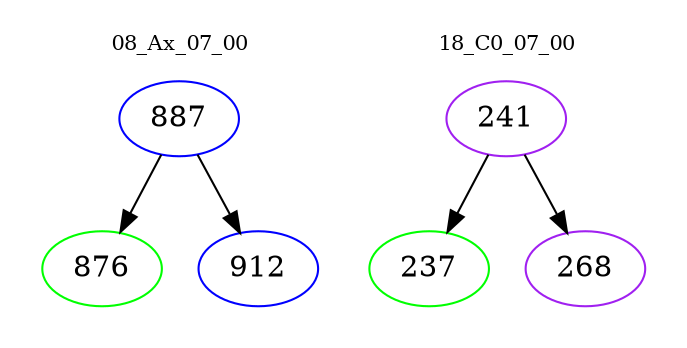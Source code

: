 digraph{
subgraph cluster_0 {
color = white
label = "08_Ax_07_00";
fontsize=10;
T0_887 [label="887", color="blue"]
T0_887 -> T0_876 [color="black"]
T0_876 [label="876", color="green"]
T0_887 -> T0_912 [color="black"]
T0_912 [label="912", color="blue"]
}
subgraph cluster_1 {
color = white
label = "18_C0_07_00";
fontsize=10;
T1_241 [label="241", color="purple"]
T1_241 -> T1_237 [color="black"]
T1_237 [label="237", color="green"]
T1_241 -> T1_268 [color="black"]
T1_268 [label="268", color="purple"]
}
}
